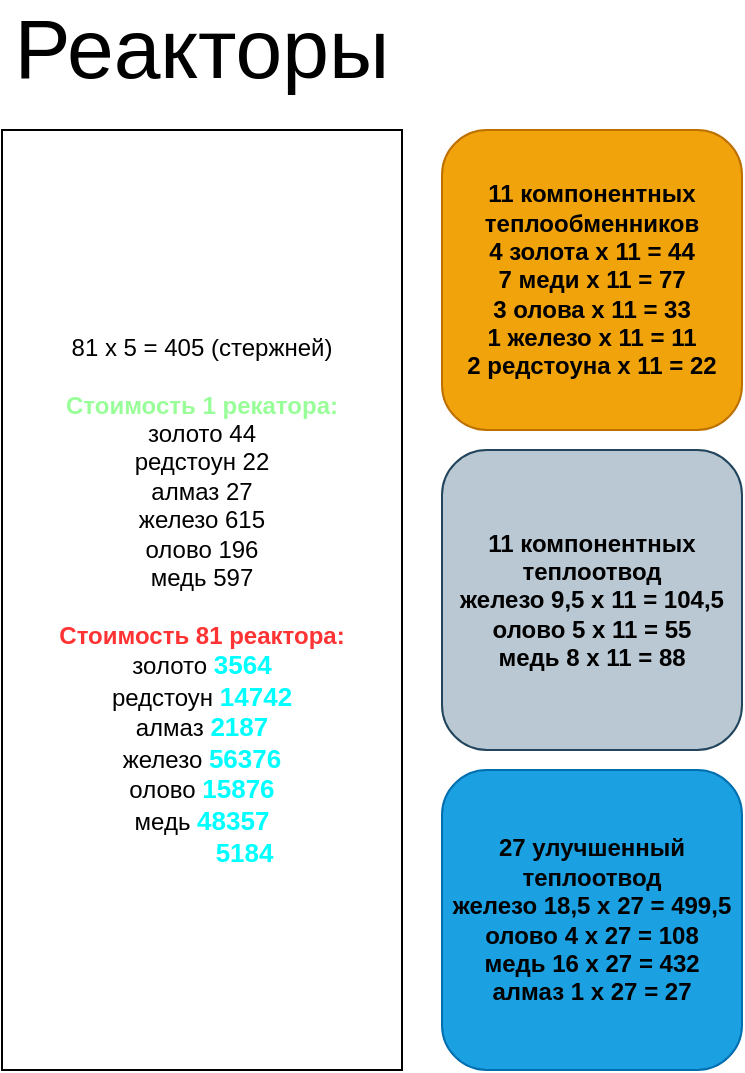 <mxfile version="14.4.9" type="github">
  <diagram id="G7-u3p78Mmx7hTqBBLLs" name="Страница 1">
    <mxGraphModel dx="460" dy="752" grid="1" gridSize="10" guides="1" tooltips="1" connect="1" arrows="1" fold="1" page="1" pageScale="1" pageWidth="1200" pageHeight="1920" math="0" shadow="0">
      <root>
        <mxCell id="0" />
        <mxCell id="1" parent="0" />
        <mxCell id="bAsGvpuVmAmtaglg-3Rn-1" value="&lt;font style=&quot;font-size: 42px&quot;&gt;Реакторы&lt;/font&gt;" style="text;html=1;strokeColor=none;fillColor=none;align=center;verticalAlign=middle;whiteSpace=wrap;rounded=0;" vertex="1" parent="1">
          <mxGeometry x="320" y="250" width="40" height="20" as="geometry" />
        </mxCell>
        <mxCell id="bAsGvpuVmAmtaglg-3Rn-2" value="81 x 5 = 405 (cтержней)&lt;br&gt;&lt;br&gt;&lt;b&gt;&lt;font color=&quot;#99ff99&quot;&gt;Стоимость 1 рекатора:&lt;/font&gt;&lt;/b&gt;&lt;br&gt;золото 44&lt;br&gt;редстоун 22&lt;br&gt;алмаз 27&lt;br&gt;железо 615&lt;br&gt;олово 196&lt;br&gt;медь 597&lt;br&gt;&lt;br&gt;&lt;b&gt;&lt;font color=&quot;#ff3333&quot;&gt;Стоимость 81 реактора:&lt;/font&gt;&lt;/b&gt;&lt;br&gt;золото &lt;b&gt;&lt;font style=&quot;font-size: 13px&quot; color=&quot;#00ffff&quot;&gt;3564&lt;/font&gt;&lt;/b&gt;&lt;br&gt;редстоун &lt;font style=&quot;font-size: 13px&quot; color=&quot;#00ffff&quot;&gt;&lt;b&gt;1&lt;font style=&quot;font-size: 13px&quot;&gt;4742&lt;/font&gt;&lt;/b&gt;&lt;/font&gt;&lt;br&gt;алмаз &lt;b&gt;&lt;font style=&quot;font-size: 13px&quot; color=&quot;#00ffff&quot;&gt;2187&lt;/font&gt;&lt;/b&gt;&lt;br&gt;железо &lt;b&gt;&lt;font style=&quot;font-size: 13px&quot; color=&quot;#00ffff&quot;&gt;56376&lt;/font&gt;&lt;/b&gt;&lt;br&gt;олово &lt;b&gt;&lt;font style=&quot;font-size: 13px&quot; color=&quot;#00ffff&quot;&gt;15876&lt;/font&gt;&lt;/b&gt;&lt;br&gt;медь &lt;b style=&quot;color: rgb(0 , 255 , 255) ; font-size: 13px&quot;&gt;48357&lt;/b&gt;&lt;br&gt;&lt;font style=&quot;font-size: 12px&quot; color=&quot;#ffffff&quot;&gt;свинец &lt;/font&gt;&lt;b style=&quot;color: rgb(0 , 255 , 255) ; font-size: 13px&quot;&gt;5184&lt;/b&gt;" style="rounded=0;whiteSpace=wrap;html=1;" vertex="1" parent="1">
          <mxGeometry x="240" y="300" width="200" height="470" as="geometry" />
        </mxCell>
        <mxCell id="bAsGvpuVmAmtaglg-3Rn-5" value="&lt;font color=&quot;#000000&quot;&gt;&lt;b&gt;11 компонентных теплообменников&lt;br&gt;4 золота x 11 = 44&lt;br&gt;7 меди x 11 = 77&lt;br&gt;3 олова x 11 = 33&lt;br&gt;1 железо x 11 = 11&lt;br&gt;2 редстоуна x 11 = 22&lt;/b&gt;&lt;br&gt;&lt;/font&gt;" style="rounded=1;whiteSpace=wrap;html=1;fillColor=#f0a30a;strokeColor=#BD7000;fontColor=#ffffff;glass=0;sketch=0;shadow=0;" vertex="1" parent="1">
          <mxGeometry x="460" y="300" width="150" height="150" as="geometry" />
        </mxCell>
        <mxCell id="bAsGvpuVmAmtaglg-3Rn-6" value="&lt;font color=&quot;#000000&quot;&gt;&lt;b&gt;11 компонентных теплоотвод&lt;br&gt;железо 9,5 x 11 = 104,5&lt;br&gt;олово 5 x 11 = 55&lt;br&gt;медь 8 x 11 = 88&lt;/b&gt;&lt;br&gt;&lt;/font&gt;" style="rounded=1;whiteSpace=wrap;html=1;fillColor=#bac8d3;strokeColor=#23445d;glass=0;sketch=0;shadow=0;" vertex="1" parent="1">
          <mxGeometry x="460" y="460" width="150" height="150" as="geometry" />
        </mxCell>
        <mxCell id="bAsGvpuVmAmtaglg-3Rn-7" value="&lt;font color=&quot;#000000&quot;&gt;&lt;b&gt;27 улучшенный теплоотвод&lt;br&gt;железо 18,5 x 27 = 499,5&lt;br&gt;олово 4 x 27 = 108&lt;br&gt;медь 16 x 27 = 432&lt;br&gt;алмаз 1 x 27 = 27&lt;/b&gt;&lt;br&gt;&lt;/font&gt;" style="rounded=1;whiteSpace=wrap;html=1;fillColor=#1ba1e2;strokeColor=#006EAF;glass=0;sketch=0;shadow=0;fontColor=#ffffff;" vertex="1" parent="1">
          <mxGeometry x="460" y="620" width="150" height="150" as="geometry" />
        </mxCell>
      </root>
    </mxGraphModel>
  </diagram>
</mxfile>
